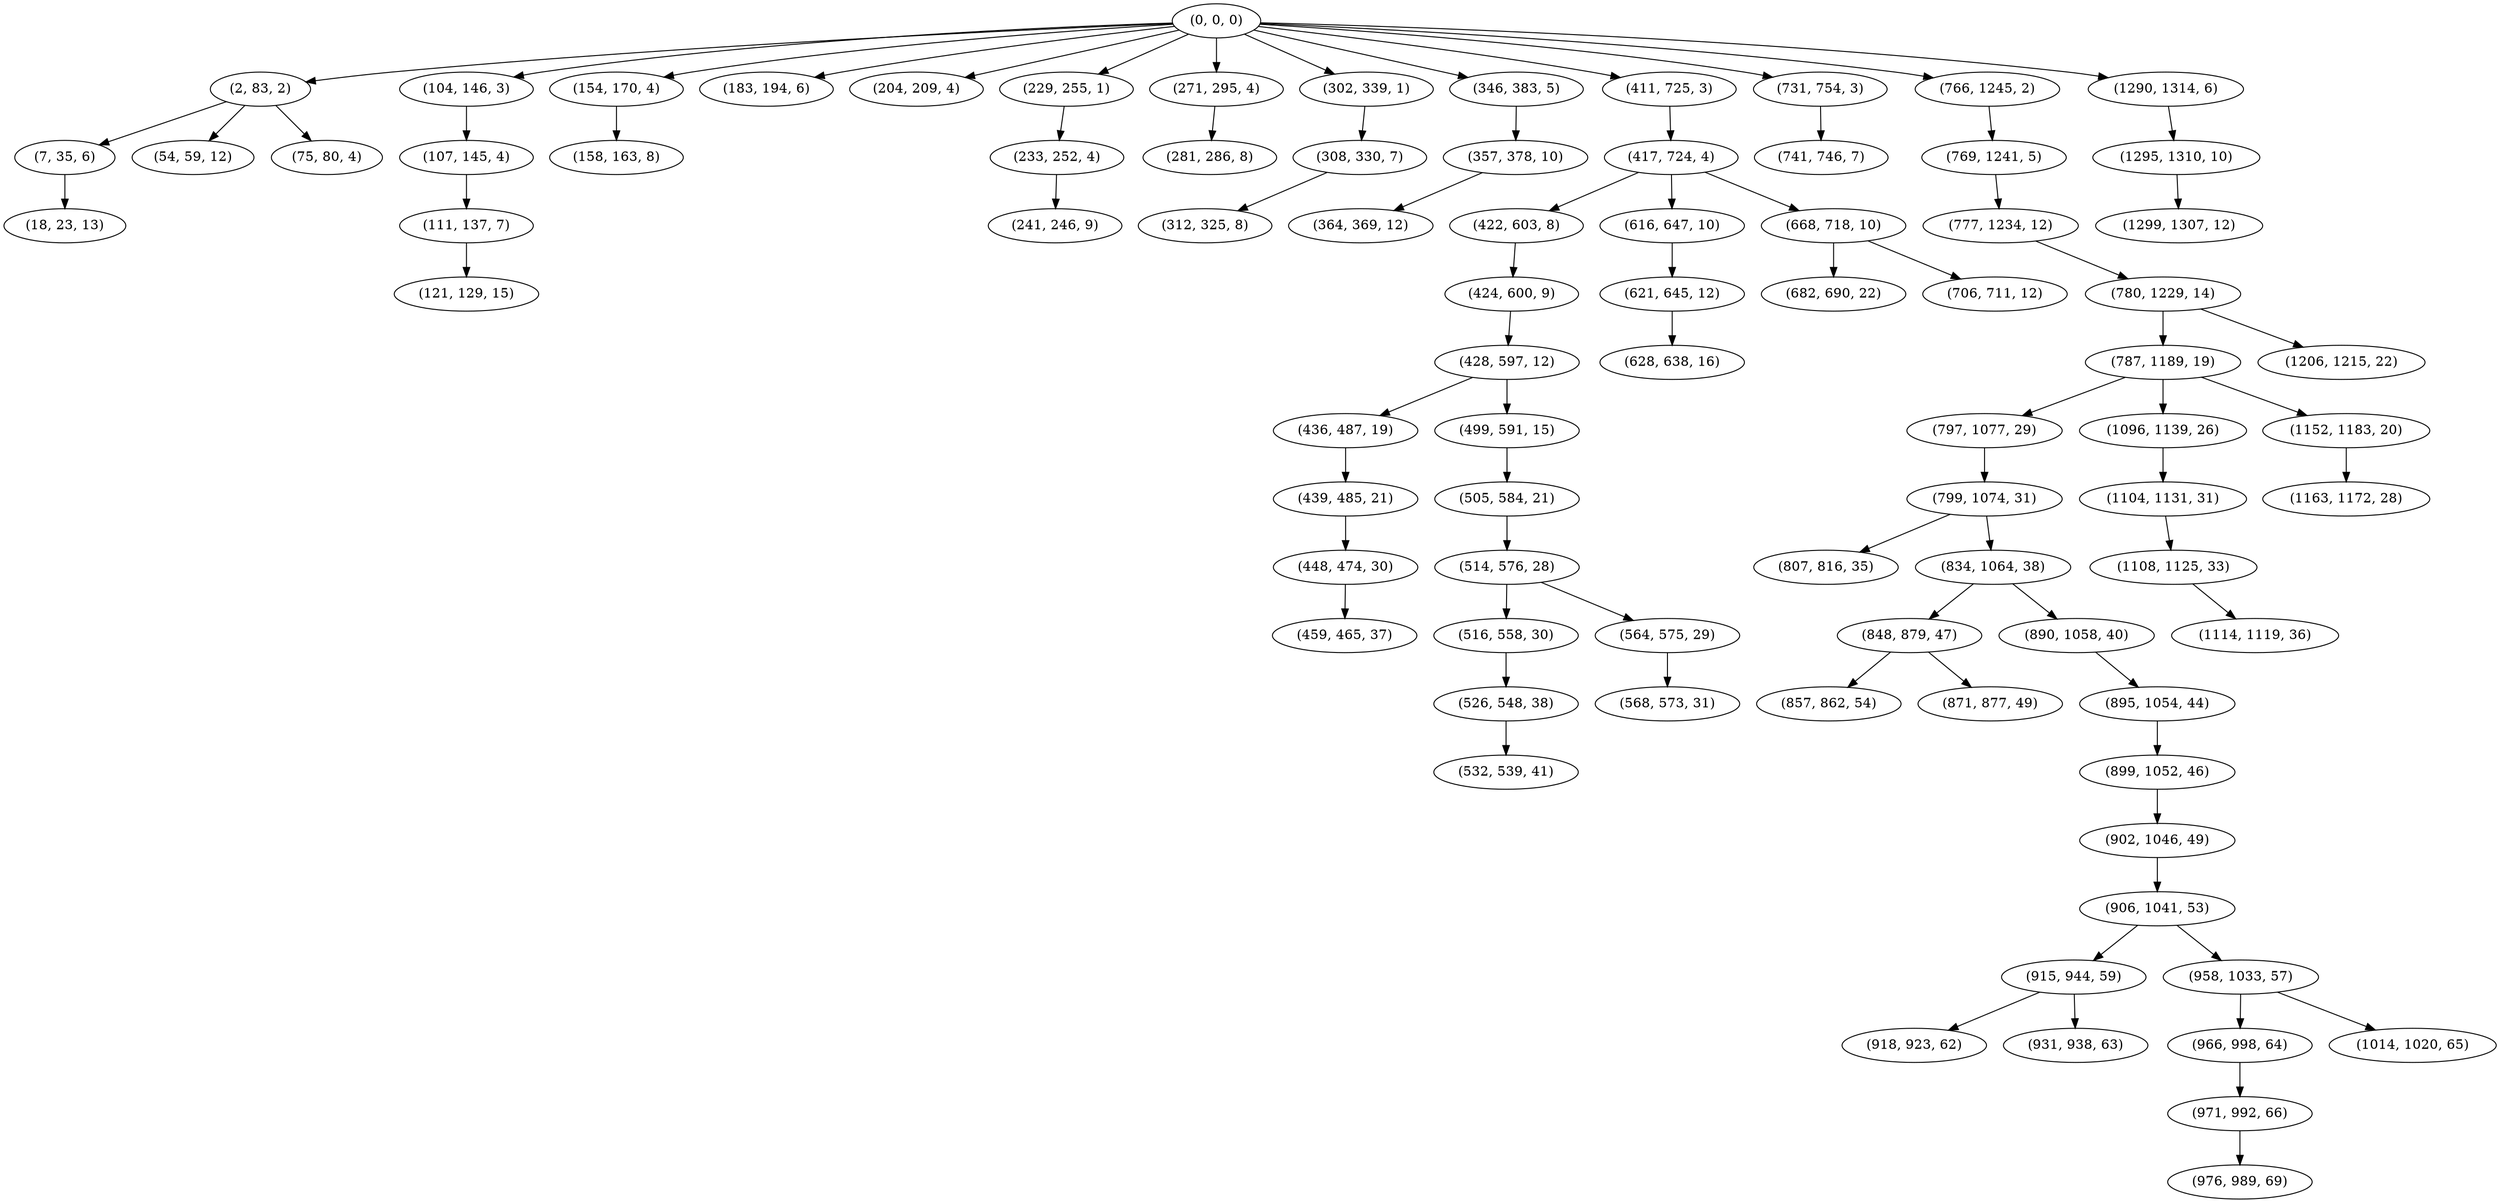digraph tree {
    "(0, 0, 0)";
    "(2, 83, 2)";
    "(7, 35, 6)";
    "(18, 23, 13)";
    "(54, 59, 12)";
    "(75, 80, 4)";
    "(104, 146, 3)";
    "(107, 145, 4)";
    "(111, 137, 7)";
    "(121, 129, 15)";
    "(154, 170, 4)";
    "(158, 163, 8)";
    "(183, 194, 6)";
    "(204, 209, 4)";
    "(229, 255, 1)";
    "(233, 252, 4)";
    "(241, 246, 9)";
    "(271, 295, 4)";
    "(281, 286, 8)";
    "(302, 339, 1)";
    "(308, 330, 7)";
    "(312, 325, 8)";
    "(346, 383, 5)";
    "(357, 378, 10)";
    "(364, 369, 12)";
    "(411, 725, 3)";
    "(417, 724, 4)";
    "(422, 603, 8)";
    "(424, 600, 9)";
    "(428, 597, 12)";
    "(436, 487, 19)";
    "(439, 485, 21)";
    "(448, 474, 30)";
    "(459, 465, 37)";
    "(499, 591, 15)";
    "(505, 584, 21)";
    "(514, 576, 28)";
    "(516, 558, 30)";
    "(526, 548, 38)";
    "(532, 539, 41)";
    "(564, 575, 29)";
    "(568, 573, 31)";
    "(616, 647, 10)";
    "(621, 645, 12)";
    "(628, 638, 16)";
    "(668, 718, 10)";
    "(682, 690, 22)";
    "(706, 711, 12)";
    "(731, 754, 3)";
    "(741, 746, 7)";
    "(766, 1245, 2)";
    "(769, 1241, 5)";
    "(777, 1234, 12)";
    "(780, 1229, 14)";
    "(787, 1189, 19)";
    "(797, 1077, 29)";
    "(799, 1074, 31)";
    "(807, 816, 35)";
    "(834, 1064, 38)";
    "(848, 879, 47)";
    "(857, 862, 54)";
    "(871, 877, 49)";
    "(890, 1058, 40)";
    "(895, 1054, 44)";
    "(899, 1052, 46)";
    "(902, 1046, 49)";
    "(906, 1041, 53)";
    "(915, 944, 59)";
    "(918, 923, 62)";
    "(931, 938, 63)";
    "(958, 1033, 57)";
    "(966, 998, 64)";
    "(971, 992, 66)";
    "(976, 989, 69)";
    "(1014, 1020, 65)";
    "(1096, 1139, 26)";
    "(1104, 1131, 31)";
    "(1108, 1125, 33)";
    "(1114, 1119, 36)";
    "(1152, 1183, 20)";
    "(1163, 1172, 28)";
    "(1206, 1215, 22)";
    "(1290, 1314, 6)";
    "(1295, 1310, 10)";
    "(1299, 1307, 12)";
    "(0, 0, 0)" -> "(2, 83, 2)";
    "(0, 0, 0)" -> "(104, 146, 3)";
    "(0, 0, 0)" -> "(154, 170, 4)";
    "(0, 0, 0)" -> "(183, 194, 6)";
    "(0, 0, 0)" -> "(204, 209, 4)";
    "(0, 0, 0)" -> "(229, 255, 1)";
    "(0, 0, 0)" -> "(271, 295, 4)";
    "(0, 0, 0)" -> "(302, 339, 1)";
    "(0, 0, 0)" -> "(346, 383, 5)";
    "(0, 0, 0)" -> "(411, 725, 3)";
    "(0, 0, 0)" -> "(731, 754, 3)";
    "(0, 0, 0)" -> "(766, 1245, 2)";
    "(0, 0, 0)" -> "(1290, 1314, 6)";
    "(2, 83, 2)" -> "(7, 35, 6)";
    "(2, 83, 2)" -> "(54, 59, 12)";
    "(2, 83, 2)" -> "(75, 80, 4)";
    "(7, 35, 6)" -> "(18, 23, 13)";
    "(104, 146, 3)" -> "(107, 145, 4)";
    "(107, 145, 4)" -> "(111, 137, 7)";
    "(111, 137, 7)" -> "(121, 129, 15)";
    "(154, 170, 4)" -> "(158, 163, 8)";
    "(229, 255, 1)" -> "(233, 252, 4)";
    "(233, 252, 4)" -> "(241, 246, 9)";
    "(271, 295, 4)" -> "(281, 286, 8)";
    "(302, 339, 1)" -> "(308, 330, 7)";
    "(308, 330, 7)" -> "(312, 325, 8)";
    "(346, 383, 5)" -> "(357, 378, 10)";
    "(357, 378, 10)" -> "(364, 369, 12)";
    "(411, 725, 3)" -> "(417, 724, 4)";
    "(417, 724, 4)" -> "(422, 603, 8)";
    "(417, 724, 4)" -> "(616, 647, 10)";
    "(417, 724, 4)" -> "(668, 718, 10)";
    "(422, 603, 8)" -> "(424, 600, 9)";
    "(424, 600, 9)" -> "(428, 597, 12)";
    "(428, 597, 12)" -> "(436, 487, 19)";
    "(428, 597, 12)" -> "(499, 591, 15)";
    "(436, 487, 19)" -> "(439, 485, 21)";
    "(439, 485, 21)" -> "(448, 474, 30)";
    "(448, 474, 30)" -> "(459, 465, 37)";
    "(499, 591, 15)" -> "(505, 584, 21)";
    "(505, 584, 21)" -> "(514, 576, 28)";
    "(514, 576, 28)" -> "(516, 558, 30)";
    "(514, 576, 28)" -> "(564, 575, 29)";
    "(516, 558, 30)" -> "(526, 548, 38)";
    "(526, 548, 38)" -> "(532, 539, 41)";
    "(564, 575, 29)" -> "(568, 573, 31)";
    "(616, 647, 10)" -> "(621, 645, 12)";
    "(621, 645, 12)" -> "(628, 638, 16)";
    "(668, 718, 10)" -> "(682, 690, 22)";
    "(668, 718, 10)" -> "(706, 711, 12)";
    "(731, 754, 3)" -> "(741, 746, 7)";
    "(766, 1245, 2)" -> "(769, 1241, 5)";
    "(769, 1241, 5)" -> "(777, 1234, 12)";
    "(777, 1234, 12)" -> "(780, 1229, 14)";
    "(780, 1229, 14)" -> "(787, 1189, 19)";
    "(780, 1229, 14)" -> "(1206, 1215, 22)";
    "(787, 1189, 19)" -> "(797, 1077, 29)";
    "(787, 1189, 19)" -> "(1096, 1139, 26)";
    "(787, 1189, 19)" -> "(1152, 1183, 20)";
    "(797, 1077, 29)" -> "(799, 1074, 31)";
    "(799, 1074, 31)" -> "(807, 816, 35)";
    "(799, 1074, 31)" -> "(834, 1064, 38)";
    "(834, 1064, 38)" -> "(848, 879, 47)";
    "(834, 1064, 38)" -> "(890, 1058, 40)";
    "(848, 879, 47)" -> "(857, 862, 54)";
    "(848, 879, 47)" -> "(871, 877, 49)";
    "(890, 1058, 40)" -> "(895, 1054, 44)";
    "(895, 1054, 44)" -> "(899, 1052, 46)";
    "(899, 1052, 46)" -> "(902, 1046, 49)";
    "(902, 1046, 49)" -> "(906, 1041, 53)";
    "(906, 1041, 53)" -> "(915, 944, 59)";
    "(906, 1041, 53)" -> "(958, 1033, 57)";
    "(915, 944, 59)" -> "(918, 923, 62)";
    "(915, 944, 59)" -> "(931, 938, 63)";
    "(958, 1033, 57)" -> "(966, 998, 64)";
    "(958, 1033, 57)" -> "(1014, 1020, 65)";
    "(966, 998, 64)" -> "(971, 992, 66)";
    "(971, 992, 66)" -> "(976, 989, 69)";
    "(1096, 1139, 26)" -> "(1104, 1131, 31)";
    "(1104, 1131, 31)" -> "(1108, 1125, 33)";
    "(1108, 1125, 33)" -> "(1114, 1119, 36)";
    "(1152, 1183, 20)" -> "(1163, 1172, 28)";
    "(1290, 1314, 6)" -> "(1295, 1310, 10)";
    "(1295, 1310, 10)" -> "(1299, 1307, 12)";
}
